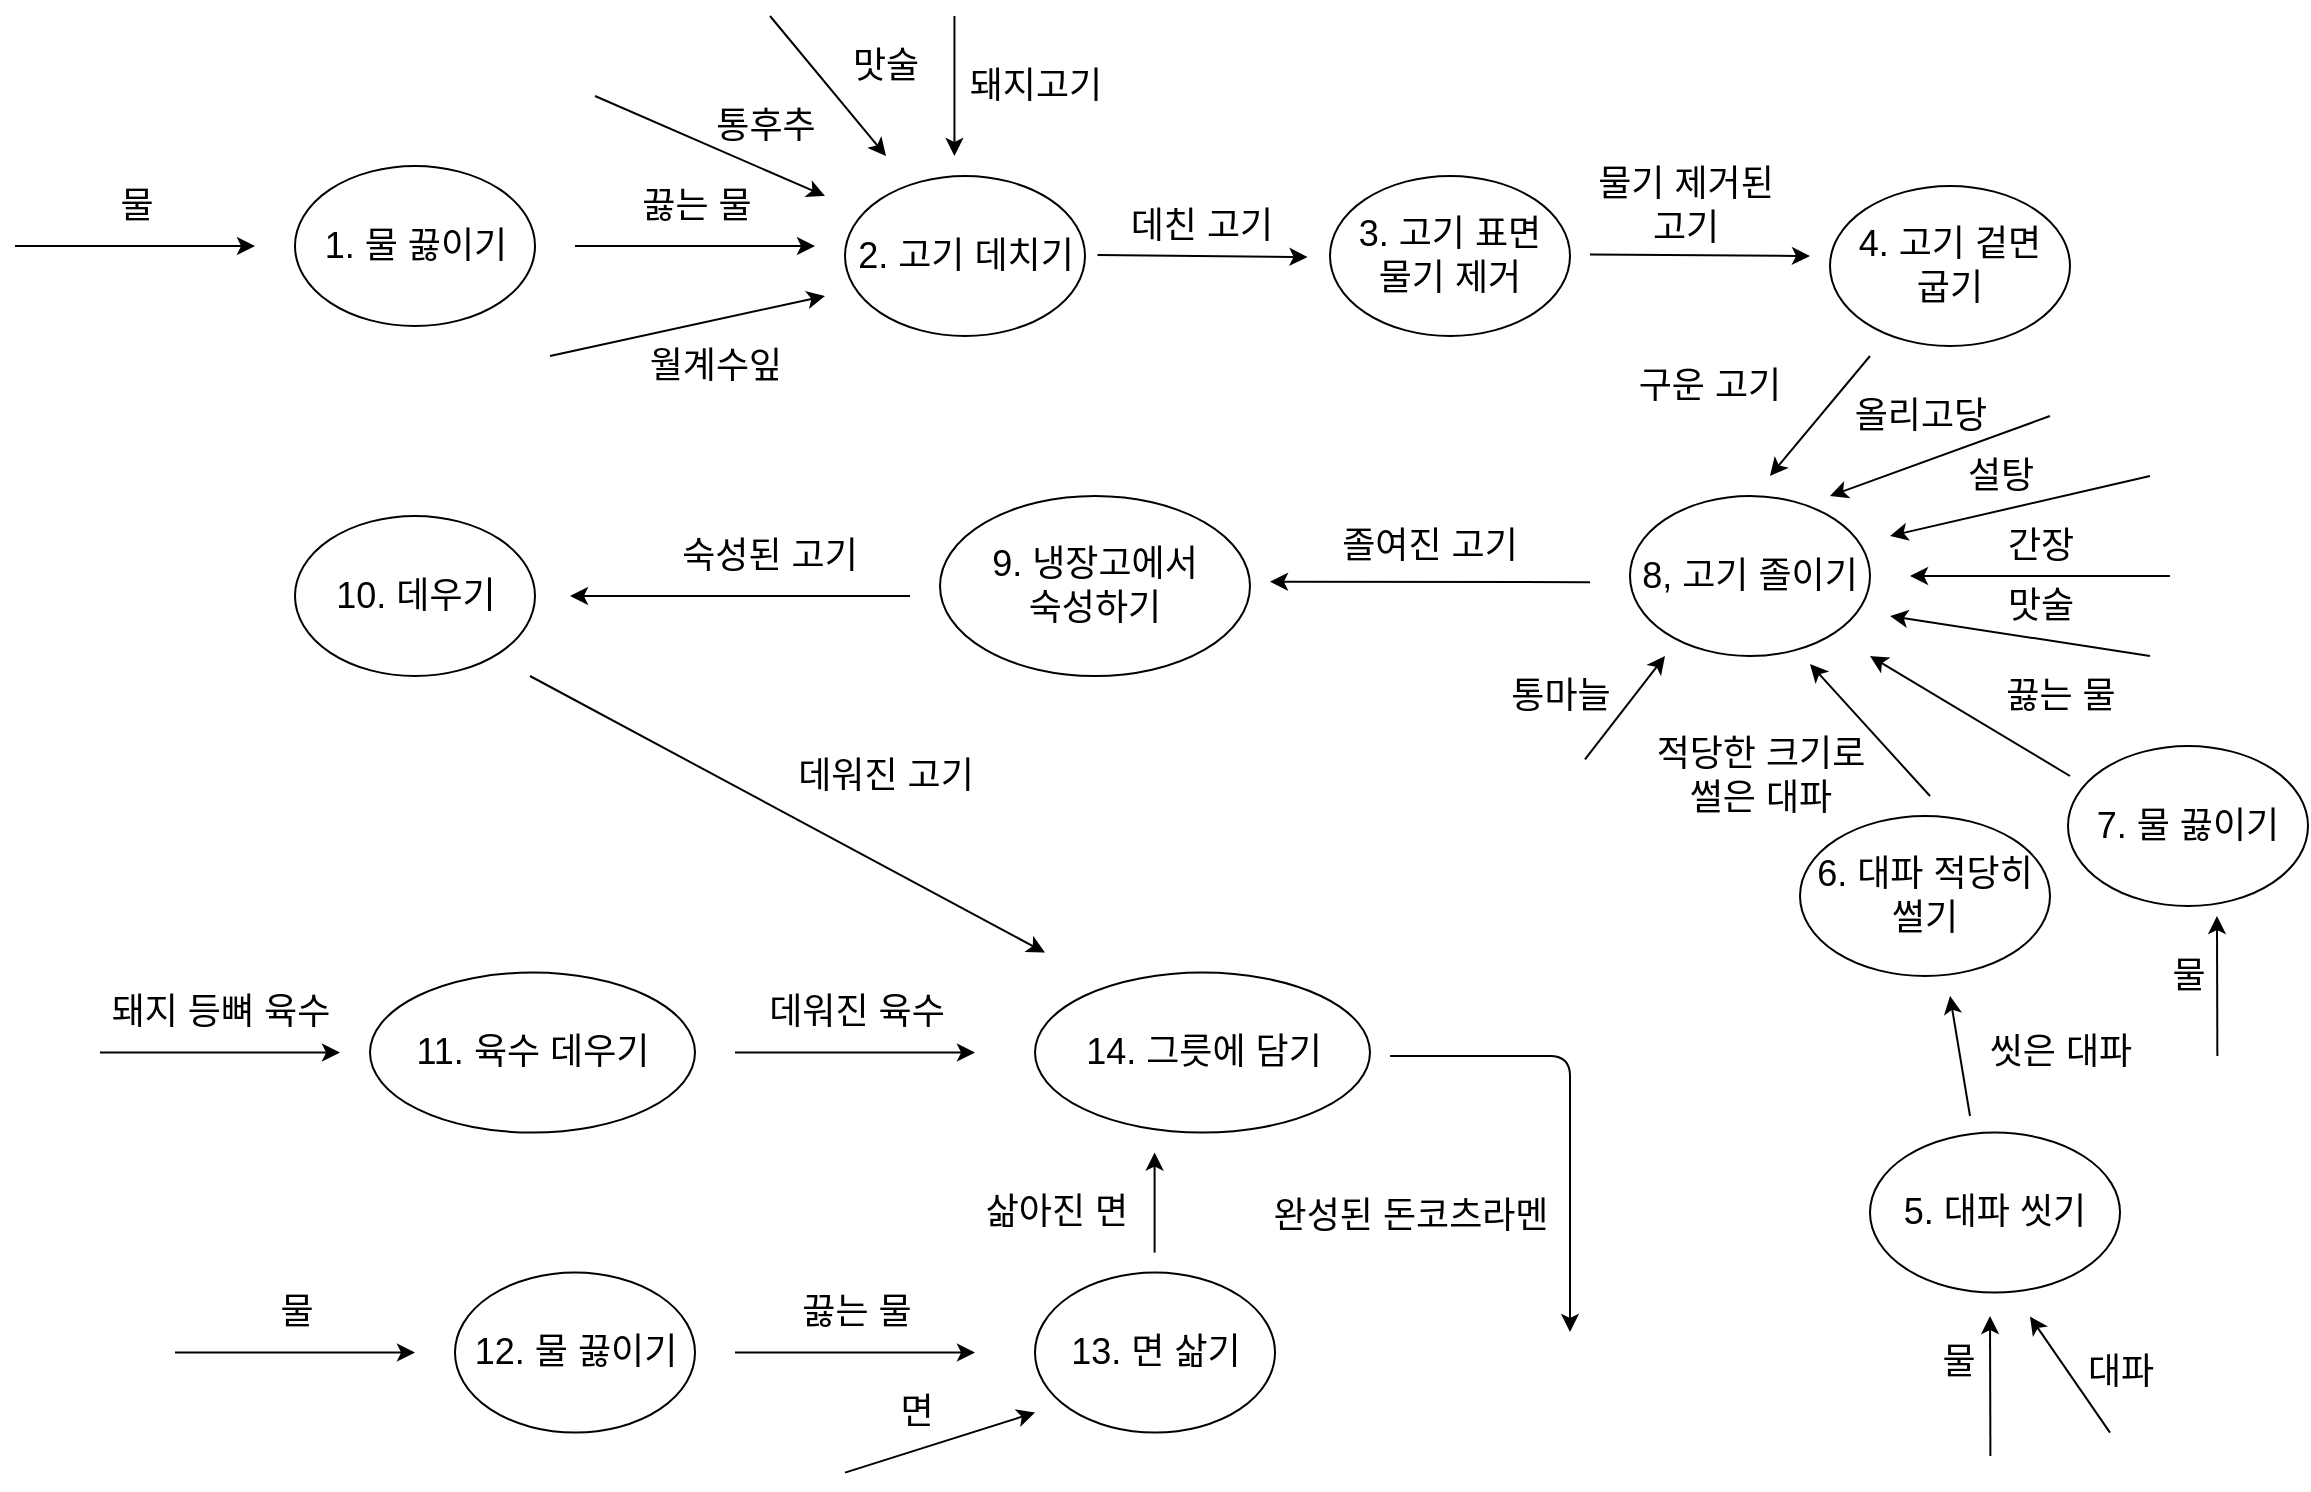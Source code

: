 <mxfile version="15.3.1" type="github">
  <diagram id="KtU2aRdOKYF484g9giqT" name="Page-1">
    <mxGraphModel dx="1235" dy="948" grid="1" gridSize="10" guides="1" tooltips="1" connect="1" arrows="1" fold="1" page="1" pageScale="1" pageWidth="1169" pageHeight="827" math="0" shadow="0">
      <root>
        <mxCell id="0" />
        <mxCell id="1" parent="0" />
        <mxCell id="4ka4wmr6u2VwpcD3s4QF-1" value="&lt;font style=&quot;font-size: 18px&quot;&gt;2. 고기 데치기&lt;/font&gt;" style="ellipse;whiteSpace=wrap;html=1;" vertex="1" parent="1">
          <mxGeometry x="437.5" y="100" width="120" height="80" as="geometry" />
        </mxCell>
        <mxCell id="4ka4wmr6u2VwpcD3s4QF-2" value="&lt;font style=&quot;font-size: 18px&quot;&gt;돼지고기&lt;br&gt;&lt;/font&gt;" style="text;html=1;strokeColor=none;fillColor=none;align=center;verticalAlign=middle;whiteSpace=wrap;rounded=0;" vertex="1" parent="1">
          <mxGeometry x="492.5" y="40" width="80" height="30" as="geometry" />
        </mxCell>
        <mxCell id="4ka4wmr6u2VwpcD3s4QF-3" value="" style="endArrow=classic;html=1;" edge="1" parent="1">
          <mxGeometry width="50" height="50" relative="1" as="geometry">
            <mxPoint x="492.22" y="20" as="sourcePoint" />
            <mxPoint x="492.22" y="90" as="targetPoint" />
          </mxGeometry>
        </mxCell>
        <mxCell id="4ka4wmr6u2VwpcD3s4QF-4" value="&lt;font style=&quot;font-size: 18px&quot;&gt;3. 고기 표면&lt;br&gt;물기 제거&lt;br&gt;&lt;/font&gt;" style="ellipse;whiteSpace=wrap;html=1;" vertex="1" parent="1">
          <mxGeometry x="680" y="100" width="120" height="80" as="geometry" />
        </mxCell>
        <mxCell id="4ka4wmr6u2VwpcD3s4QF-8" value="&lt;font style=&quot;font-size: 18px&quot;&gt;구운 고기&lt;br&gt;&lt;/font&gt;" style="text;html=1;strokeColor=none;fillColor=none;align=center;verticalAlign=middle;whiteSpace=wrap;rounded=0;" vertex="1" parent="1">
          <mxGeometry x="790" y="190" width="160" height="30" as="geometry" />
        </mxCell>
        <mxCell id="4ka4wmr6u2VwpcD3s4QF-9" value="" style="endArrow=classic;html=1;" edge="1" parent="1">
          <mxGeometry width="50" height="50" relative="1" as="geometry">
            <mxPoint x="950" y="190" as="sourcePoint" />
            <mxPoint x="900" y="250" as="targetPoint" />
            <Array as="points" />
          </mxGeometry>
        </mxCell>
        <mxCell id="4ka4wmr6u2VwpcD3s4QF-10" value="&lt;span style=&quot;font-size: 18px&quot;&gt;9. 냉장고에서&lt;br&gt;숙성하기&lt;/span&gt;" style="ellipse;whiteSpace=wrap;html=1;" vertex="1" parent="1">
          <mxGeometry x="485" y="260" width="155" height="90" as="geometry" />
        </mxCell>
        <mxCell id="4ka4wmr6u2VwpcD3s4QF-13" value="&lt;font style=&quot;font-size: 18px&quot;&gt;8, 고기 졸이기&lt;/font&gt;" style="ellipse;whiteSpace=wrap;html=1;" vertex="1" parent="1">
          <mxGeometry x="830" y="260" width="120" height="80" as="geometry" />
        </mxCell>
        <mxCell id="4ka4wmr6u2VwpcD3s4QF-14" value="&lt;font style=&quot;font-size: 18px&quot;&gt;졸여진 고기&lt;br&gt;&lt;/font&gt;" style="text;html=1;strokeColor=none;fillColor=none;align=center;verticalAlign=middle;whiteSpace=wrap;rounded=0;" vertex="1" parent="1">
          <mxGeometry x="650" y="269.5" width="160" height="30" as="geometry" />
        </mxCell>
        <mxCell id="4ka4wmr6u2VwpcD3s4QF-15" value="" style="endArrow=classic;html=1;" edge="1" parent="1">
          <mxGeometry width="50" height="50" relative="1" as="geometry">
            <mxPoint x="810" y="303.12" as="sourcePoint" />
            <mxPoint x="650" y="302.83" as="targetPoint" />
          </mxGeometry>
        </mxCell>
        <mxCell id="4ka4wmr6u2VwpcD3s4QF-19" value="" style="endArrow=classic;html=1;" edge="1" parent="1">
          <mxGeometry width="50" height="50" relative="1" as="geometry">
            <mxPoint x="1100" y="300" as="sourcePoint" />
            <mxPoint x="970" y="300" as="targetPoint" />
          </mxGeometry>
        </mxCell>
        <mxCell id="4ka4wmr6u2VwpcD3s4QF-21" value="" style="endArrow=classic;html=1;" edge="1" parent="1">
          <mxGeometry width="50" height="50" relative="1" as="geometry">
            <mxPoint x="470" y="310" as="sourcePoint" />
            <mxPoint x="300" y="310" as="targetPoint" />
            <Array as="points">
              <mxPoint x="350" y="310" />
            </Array>
          </mxGeometry>
        </mxCell>
        <mxCell id="4ka4wmr6u2VwpcD3s4QF-23" value="&lt;font style=&quot;font-size: 18px&quot;&gt;숙성된 고기&lt;br&gt;&lt;/font&gt;" style="text;html=1;strokeColor=none;fillColor=none;align=center;verticalAlign=middle;whiteSpace=wrap;rounded=0;" vertex="1" parent="1">
          <mxGeometry x="320" y="274.5" width="160" height="30" as="geometry" />
        </mxCell>
        <mxCell id="4ka4wmr6u2VwpcD3s4QF-24" value="&lt;span style=&quot;font-size: 18px&quot;&gt;10. 데우기&lt;br&gt;&lt;/span&gt;" style="ellipse;whiteSpace=wrap;html=1;" vertex="1" parent="1">
          <mxGeometry x="162.5" y="270" width="120" height="80" as="geometry" />
        </mxCell>
        <mxCell id="4ka4wmr6u2VwpcD3s4QF-25" value="&lt;font style=&quot;font-size: 18px&quot;&gt;데워진 고기&lt;br&gt;&lt;/font&gt;" style="text;html=1;strokeColor=none;fillColor=none;align=center;verticalAlign=middle;whiteSpace=wrap;rounded=0;" vertex="1" parent="1">
          <mxGeometry x="377.5" y="385" width="160" height="30" as="geometry" />
        </mxCell>
        <mxCell id="4ka4wmr6u2VwpcD3s4QF-26" value="" style="endArrow=classic;html=1;" edge="1" parent="1">
          <mxGeometry width="50" height="50" relative="1" as="geometry">
            <mxPoint x="280" y="350" as="sourcePoint" />
            <mxPoint x="537.5" y="488.29" as="targetPoint" />
          </mxGeometry>
        </mxCell>
        <mxCell id="4ka4wmr6u2VwpcD3s4QF-27" value="" style="endArrow=classic;html=1;" edge="1" parent="1">
          <mxGeometry width="50" height="50" relative="1" as="geometry">
            <mxPoint x="312.5" y="60" as="sourcePoint" />
            <mxPoint x="427.5" y="110" as="targetPoint" />
          </mxGeometry>
        </mxCell>
        <mxCell id="4ka4wmr6u2VwpcD3s4QF-28" value="&lt;font style=&quot;font-size: 18px&quot;&gt;통후추&lt;/font&gt;" style="text;html=1;strokeColor=none;fillColor=none;align=center;verticalAlign=middle;whiteSpace=wrap;rounded=0;" vertex="1" parent="1">
          <mxGeometry x="362.5" y="60" width="70" height="30" as="geometry" />
        </mxCell>
        <mxCell id="4ka4wmr6u2VwpcD3s4QF-29" value="" style="endArrow=classic;html=1;" edge="1" parent="1">
          <mxGeometry width="50" height="50" relative="1" as="geometry">
            <mxPoint x="290" y="190" as="sourcePoint" />
            <mxPoint x="427.5" y="160" as="targetPoint" />
          </mxGeometry>
        </mxCell>
        <mxCell id="4ka4wmr6u2VwpcD3s4QF-30" value="&lt;font style=&quot;font-size: 18px&quot;&gt;월계수잎&lt;/font&gt;" style="text;html=1;strokeColor=none;fillColor=none;align=center;verticalAlign=middle;whiteSpace=wrap;rounded=0;" vertex="1" parent="1">
          <mxGeometry x="327.5" y="180" width="90" height="30" as="geometry" />
        </mxCell>
        <mxCell id="4ka4wmr6u2VwpcD3s4QF-31" value="" style="endArrow=classic;html=1;" edge="1" parent="1">
          <mxGeometry width="50" height="50" relative="1" as="geometry">
            <mxPoint x="400" y="20" as="sourcePoint" />
            <mxPoint x="458" y="90" as="targetPoint" />
          </mxGeometry>
        </mxCell>
        <mxCell id="4ka4wmr6u2VwpcD3s4QF-32" value="&lt;font style=&quot;font-size: 18px&quot;&gt;맛술&lt;/font&gt;" style="text;html=1;strokeColor=none;fillColor=none;align=center;verticalAlign=middle;whiteSpace=wrap;rounded=0;" vertex="1" parent="1">
          <mxGeometry x="422.5" y="30" width="70" height="30" as="geometry" />
        </mxCell>
        <mxCell id="4ka4wmr6u2VwpcD3s4QF-33" value="&lt;font style=&quot;font-size: 18px&quot;&gt;간장&lt;/font&gt;" style="text;html=1;align=center;verticalAlign=middle;resizable=0;points=[];autosize=1;strokeColor=none;fillColor=none;" vertex="1" parent="1">
          <mxGeometry x="1010" y="274.5" width="50" height="20" as="geometry" />
        </mxCell>
        <mxCell id="4ka4wmr6u2VwpcD3s4QF-34" value="" style="endArrow=classic;html=1;" edge="1" parent="1">
          <mxGeometry width="50" height="50" relative="1" as="geometry">
            <mxPoint x="1090" y="340" as="sourcePoint" />
            <mxPoint x="960" y="320" as="targetPoint" />
          </mxGeometry>
        </mxCell>
        <mxCell id="4ka4wmr6u2VwpcD3s4QF-35" value="&lt;font style=&quot;font-size: 18px&quot;&gt;맛술&lt;/font&gt;" style="text;html=1;align=center;verticalAlign=middle;resizable=0;points=[];autosize=1;strokeColor=none;fillColor=none;" vertex="1" parent="1">
          <mxGeometry x="1010" y="304.5" width="50" height="20" as="geometry" />
        </mxCell>
        <mxCell id="4ka4wmr6u2VwpcD3s4QF-36" value="" style="endArrow=classic;html=1;" edge="1" parent="1">
          <mxGeometry width="50" height="50" relative="1" as="geometry">
            <mxPoint x="1050" y="400" as="sourcePoint" />
            <mxPoint x="950" y="340" as="targetPoint" />
          </mxGeometry>
        </mxCell>
        <mxCell id="4ka4wmr6u2VwpcD3s4QF-37" value="&lt;font style=&quot;font-size: 18px&quot;&gt;끓는 물&lt;/font&gt;" style="text;html=1;align=center;verticalAlign=middle;resizable=0;points=[];autosize=1;strokeColor=none;fillColor=none;" vertex="1" parent="1">
          <mxGeometry x="1010" y="350" width="70" height="20" as="geometry" />
        </mxCell>
        <mxCell id="4ka4wmr6u2VwpcD3s4QF-41" value="&lt;font style=&quot;font-size: 18px&quot;&gt;올리고당&lt;/font&gt;" style="text;html=1;align=center;verticalAlign=middle;resizable=0;points=[];autosize=1;strokeColor=none;fillColor=none;" vertex="1" parent="1">
          <mxGeometry x="930" y="210" width="90" height="20" as="geometry" />
        </mxCell>
        <mxCell id="4ka4wmr6u2VwpcD3s4QF-42" value="" style="endArrow=classic;html=1;" edge="1" parent="1">
          <mxGeometry width="50" height="50" relative="1" as="geometry">
            <mxPoint x="1090" y="250" as="sourcePoint" />
            <mxPoint x="960" y="280" as="targetPoint" />
          </mxGeometry>
        </mxCell>
        <mxCell id="4ka4wmr6u2VwpcD3s4QF-43" value="&lt;font style=&quot;font-size: 18px&quot;&gt;설탕&lt;/font&gt;" style="text;html=1;align=center;verticalAlign=middle;resizable=0;points=[];autosize=1;strokeColor=none;fillColor=none;" vertex="1" parent="1">
          <mxGeometry x="990" y="240" width="50" height="20" as="geometry" />
        </mxCell>
        <mxCell id="4ka4wmr6u2VwpcD3s4QF-44" value="" style="endArrow=classic;html=1;" edge="1" parent="1">
          <mxGeometry width="50" height="50" relative="1" as="geometry">
            <mxPoint x="980" y="410" as="sourcePoint" />
            <mxPoint x="920" y="344" as="targetPoint" />
          </mxGeometry>
        </mxCell>
        <mxCell id="4ka4wmr6u2VwpcD3s4QF-46" value="" style="endArrow=classic;html=1;" edge="1" parent="1">
          <mxGeometry width="50" height="50" relative="1" as="geometry">
            <mxPoint x="102.5" y="688.29" as="sourcePoint" />
            <mxPoint x="222.5" y="688.29" as="targetPoint" />
          </mxGeometry>
        </mxCell>
        <mxCell id="4ka4wmr6u2VwpcD3s4QF-47" value="&lt;font style=&quot;font-size: 18px&quot;&gt;물&lt;/font&gt;" style="text;html=1;align=center;verticalAlign=middle;resizable=0;points=[];autosize=1;strokeColor=none;fillColor=none;" vertex="1" parent="1">
          <mxGeometry x="147.5" y="658.29" width="30" height="20" as="geometry" />
        </mxCell>
        <mxCell id="4ka4wmr6u2VwpcD3s4QF-48" value="&lt;span style=&quot;font-size: 18px&quot;&gt;12. 물 끓이기&lt;br&gt;&lt;/span&gt;" style="ellipse;whiteSpace=wrap;html=1;" vertex="1" parent="1">
          <mxGeometry x="242.5" y="648.29" width="120" height="80" as="geometry" />
        </mxCell>
        <mxCell id="4ka4wmr6u2VwpcD3s4QF-49" value="" style="endArrow=classic;html=1;" edge="1" parent="1">
          <mxGeometry width="50" height="50" relative="1" as="geometry">
            <mxPoint x="382.5" y="688.29" as="sourcePoint" />
            <mxPoint x="502.5" y="688.29" as="targetPoint" />
          </mxGeometry>
        </mxCell>
        <mxCell id="4ka4wmr6u2VwpcD3s4QF-50" value="&lt;font style=&quot;font-size: 18px&quot;&gt;끓는 물&lt;/font&gt;" style="text;html=1;align=center;verticalAlign=middle;resizable=0;points=[];autosize=1;strokeColor=none;fillColor=none;" vertex="1" parent="1">
          <mxGeometry x="407.5" y="658.29" width="70" height="20" as="geometry" />
        </mxCell>
        <mxCell id="4ka4wmr6u2VwpcD3s4QF-51" value="&lt;span style=&quot;font-size: 18px&quot;&gt;13. 면 삶기&lt;br&gt;&lt;/span&gt;" style="ellipse;whiteSpace=wrap;html=1;" vertex="1" parent="1">
          <mxGeometry x="532.5" y="648.29" width="120" height="80" as="geometry" />
        </mxCell>
        <mxCell id="4ka4wmr6u2VwpcD3s4QF-52" value="" style="endArrow=classic;html=1;" edge="1" parent="1">
          <mxGeometry width="50" height="50" relative="1" as="geometry">
            <mxPoint x="65" y="538.29" as="sourcePoint" />
            <mxPoint x="185" y="538.29" as="targetPoint" />
          </mxGeometry>
        </mxCell>
        <mxCell id="4ka4wmr6u2VwpcD3s4QF-53" value="&lt;font style=&quot;font-size: 18px&quot;&gt;돼지 등뼈 육수&lt;/font&gt;" style="text;html=1;align=center;verticalAlign=middle;resizable=0;points=[];autosize=1;strokeColor=none;fillColor=none;" vertex="1" parent="1">
          <mxGeometry x="60" y="508.29" width="130" height="20" as="geometry" />
        </mxCell>
        <mxCell id="4ka4wmr6u2VwpcD3s4QF-54" value="&lt;span style=&quot;font-size: 18px&quot;&gt;11. 육수 데우기&lt;br&gt;&lt;/span&gt;" style="ellipse;whiteSpace=wrap;html=1;" vertex="1" parent="1">
          <mxGeometry x="200" y="498.29" width="162.5" height="80" as="geometry" />
        </mxCell>
        <mxCell id="4ka4wmr6u2VwpcD3s4QF-55" value="" style="endArrow=classic;html=1;" edge="1" parent="1">
          <mxGeometry width="50" height="50" relative="1" as="geometry">
            <mxPoint x="382.5" y="538.29" as="sourcePoint" />
            <mxPoint x="502.5" y="538.29" as="targetPoint" />
          </mxGeometry>
        </mxCell>
        <mxCell id="4ka4wmr6u2VwpcD3s4QF-56" value="&lt;font style=&quot;font-size: 18px&quot;&gt;데워진 육수&lt;/font&gt;" style="text;html=1;align=center;verticalAlign=middle;resizable=0;points=[];autosize=1;strokeColor=none;fillColor=none;" vertex="1" parent="1">
          <mxGeometry x="387.5" y="508.29" width="110" height="20" as="geometry" />
        </mxCell>
        <mxCell id="4ka4wmr6u2VwpcD3s4QF-58" value="&lt;span style=&quot;font-size: 18px&quot;&gt;14. 그릇에 담기&lt;br&gt;&lt;/span&gt;" style="ellipse;whiteSpace=wrap;html=1;" vertex="1" parent="1">
          <mxGeometry x="532.5" y="498.29" width="167.5" height="80" as="geometry" />
        </mxCell>
        <mxCell id="4ka4wmr6u2VwpcD3s4QF-60" value="" style="endArrow=classic;html=1;" edge="1" parent="1">
          <mxGeometry width="50" height="50" relative="1" as="geometry">
            <mxPoint x="592.3" y="638.29" as="sourcePoint" />
            <mxPoint x="592.3" y="588.29" as="targetPoint" />
          </mxGeometry>
        </mxCell>
        <mxCell id="4ka4wmr6u2VwpcD3s4QF-61" value="&lt;font style=&quot;font-size: 18px&quot;&gt;삶아진 면&lt;/font&gt;" style="text;html=1;align=center;verticalAlign=middle;resizable=0;points=[];autosize=1;strokeColor=none;fillColor=none;" vertex="1" parent="1">
          <mxGeometry x="497.5" y="608.29" width="90" height="20" as="geometry" />
        </mxCell>
        <mxCell id="4ka4wmr6u2VwpcD3s4QF-62" value="" style="endArrow=classic;html=1;" edge="1" parent="1">
          <mxGeometry width="50" height="50" relative="1" as="geometry">
            <mxPoint x="437.5" y="748.29" as="sourcePoint" />
            <mxPoint x="532.5" y="718.29" as="targetPoint" />
          </mxGeometry>
        </mxCell>
        <mxCell id="4ka4wmr6u2VwpcD3s4QF-63" value="&lt;font style=&quot;font-size: 18px&quot;&gt;면&lt;/font&gt;" style="text;html=1;align=center;verticalAlign=middle;resizable=0;points=[];autosize=1;strokeColor=none;fillColor=none;" vertex="1" parent="1">
          <mxGeometry x="457.5" y="708.29" width="30" height="20" as="geometry" />
        </mxCell>
        <mxCell id="4ka4wmr6u2VwpcD3s4QF-65" value="" style="endArrow=classic;html=1;" edge="1" parent="1">
          <mxGeometry width="50" height="50" relative="1" as="geometry">
            <mxPoint x="22.5" y="135" as="sourcePoint" />
            <mxPoint x="142.5" y="135" as="targetPoint" />
          </mxGeometry>
        </mxCell>
        <mxCell id="4ka4wmr6u2VwpcD3s4QF-66" value="&lt;font style=&quot;font-size: 18px&quot;&gt;물&lt;/font&gt;" style="text;html=1;align=center;verticalAlign=middle;resizable=0;points=[];autosize=1;strokeColor=none;fillColor=none;" vertex="1" parent="1">
          <mxGeometry x="67.5" y="105" width="30" height="20" as="geometry" />
        </mxCell>
        <mxCell id="4ka4wmr6u2VwpcD3s4QF-67" value="&lt;span style=&quot;font-size: 18px&quot;&gt;1. 물 끓이기&lt;br&gt;&lt;/span&gt;" style="ellipse;whiteSpace=wrap;html=1;" vertex="1" parent="1">
          <mxGeometry x="162.5" y="95" width="120" height="80" as="geometry" />
        </mxCell>
        <mxCell id="4ka4wmr6u2VwpcD3s4QF-68" value="" style="endArrow=classic;html=1;" edge="1" parent="1">
          <mxGeometry width="50" height="50" relative="1" as="geometry">
            <mxPoint x="302.5" y="135" as="sourcePoint" />
            <mxPoint x="422.5" y="135" as="targetPoint" />
          </mxGeometry>
        </mxCell>
        <mxCell id="4ka4wmr6u2VwpcD3s4QF-69" value="&lt;font style=&quot;font-size: 18px&quot;&gt;끓는 물&lt;/font&gt;" style="text;html=1;align=center;verticalAlign=middle;resizable=0;points=[];autosize=1;strokeColor=none;fillColor=none;" vertex="1" parent="1">
          <mxGeometry x="327.5" y="105" width="70" height="20" as="geometry" />
        </mxCell>
        <mxCell id="4ka4wmr6u2VwpcD3s4QF-73" value="" style="endArrow=classic;html=1;" edge="1" parent="1">
          <mxGeometry width="50" height="50" relative="1" as="geometry">
            <mxPoint x="1040" y="220" as="sourcePoint" />
            <mxPoint x="930" y="260" as="targetPoint" />
          </mxGeometry>
        </mxCell>
        <mxCell id="4ka4wmr6u2VwpcD3s4QF-76" value="&lt;span style=&quot;font-size: 18px&quot;&gt;7. 물 끓이기&lt;br&gt;&lt;/span&gt;" style="ellipse;whiteSpace=wrap;html=1;" vertex="1" parent="1">
          <mxGeometry x="1049" y="385" width="120" height="80" as="geometry" />
        </mxCell>
        <mxCell id="4ka4wmr6u2VwpcD3s4QF-77" value="" style="endArrow=classic;html=1;" edge="1" parent="1">
          <mxGeometry width="50" height="50" relative="1" as="geometry">
            <mxPoint x="1123.68" y="540" as="sourcePoint" />
            <mxPoint x="1123.48" y="470" as="targetPoint" />
          </mxGeometry>
        </mxCell>
        <mxCell id="4ka4wmr6u2VwpcD3s4QF-78" value="&lt;font style=&quot;font-size: 18px&quot;&gt;물&lt;/font&gt;" style="text;html=1;align=center;verticalAlign=middle;resizable=0;points=[];autosize=1;strokeColor=none;fillColor=none;" vertex="1" parent="1">
          <mxGeometry x="1093.68" y="490" width="30" height="20" as="geometry" />
        </mxCell>
        <mxCell id="4ka4wmr6u2VwpcD3s4QF-79" value="&lt;font style=&quot;font-size: 18px&quot;&gt;물기 제거된 고기&lt;br&gt;&lt;/font&gt;" style="text;html=1;strokeColor=none;fillColor=none;align=center;verticalAlign=middle;whiteSpace=wrap;rounded=0;" vertex="1" parent="1">
          <mxGeometry x="807.5" y="100" width="100" height="30" as="geometry" />
        </mxCell>
        <mxCell id="4ka4wmr6u2VwpcD3s4QF-80" value="" style="endArrow=classic;html=1;" edge="1" parent="1">
          <mxGeometry width="50" height="50" relative="1" as="geometry">
            <mxPoint x="810" y="139.31" as="sourcePoint" />
            <mxPoint x="920" y="140" as="targetPoint" />
          </mxGeometry>
        </mxCell>
        <mxCell id="4ka4wmr6u2VwpcD3s4QF-81" value="&lt;font style=&quot;font-size: 18px&quot;&gt;4. 고기 겉면&lt;br&gt;굽기&lt;br&gt;&lt;/font&gt;" style="ellipse;whiteSpace=wrap;html=1;" vertex="1" parent="1">
          <mxGeometry x="930" y="105" width="120" height="80" as="geometry" />
        </mxCell>
        <mxCell id="4ka4wmr6u2VwpcD3s4QF-85" value="&lt;span style=&quot;font-size: 18px&quot;&gt;5. 대파 씻기&lt;br&gt;&lt;/span&gt;" style="ellipse;whiteSpace=wrap;html=1;" vertex="1" parent="1">
          <mxGeometry x="950" y="578.29" width="125" height="80" as="geometry" />
        </mxCell>
        <mxCell id="4ka4wmr6u2VwpcD3s4QF-86" value="" style="endArrow=classic;html=1;" edge="1" parent="1">
          <mxGeometry width="50" height="50" relative="1" as="geometry">
            <mxPoint x="1000" y="570" as="sourcePoint" />
            <mxPoint x="990" y="510" as="targetPoint" />
          </mxGeometry>
        </mxCell>
        <mxCell id="4ka4wmr6u2VwpcD3s4QF-87" value="&lt;font style=&quot;font-size: 18px&quot;&gt;씻은 대파&lt;/font&gt;" style="text;html=1;align=center;verticalAlign=middle;resizable=0;points=[];autosize=1;strokeColor=none;fillColor=none;" vertex="1" parent="1">
          <mxGeometry x="1000" y="528.29" width="90" height="20" as="geometry" />
        </mxCell>
        <mxCell id="4ka4wmr6u2VwpcD3s4QF-88" value="" style="endArrow=classic;html=1;" edge="1" parent="1">
          <mxGeometry width="50" height="50" relative="1" as="geometry">
            <mxPoint x="807.5" y="391.71" as="sourcePoint" />
            <mxPoint x="847.5" y="340" as="targetPoint" />
          </mxGeometry>
        </mxCell>
        <mxCell id="4ka4wmr6u2VwpcD3s4QF-89" value="&lt;font style=&quot;font-size: 18px&quot;&gt;통마늘&lt;/font&gt;" style="text;html=1;align=center;verticalAlign=middle;resizable=0;points=[];autosize=1;strokeColor=none;fillColor=none;" vertex="1" parent="1">
          <mxGeometry x="760" y="350.0" width="70" height="20" as="geometry" />
        </mxCell>
        <mxCell id="4ka4wmr6u2VwpcD3s4QF-91" value="" style="endArrow=classic;html=1;" edge="1" parent="1">
          <mxGeometry width="50" height="50" relative="1" as="geometry">
            <mxPoint x="1070" y="728.29" as="sourcePoint" />
            <mxPoint x="1030" y="670.29" as="targetPoint" />
          </mxGeometry>
        </mxCell>
        <mxCell id="4ka4wmr6u2VwpcD3s4QF-92" value="&lt;font style=&quot;font-size: 18px&quot;&gt;대파&lt;/font&gt;" style="text;html=1;align=center;verticalAlign=middle;resizable=0;points=[];autosize=1;strokeColor=none;fillColor=none;" vertex="1" parent="1">
          <mxGeometry x="1050" y="688.29" width="50" height="20" as="geometry" />
        </mxCell>
        <mxCell id="4ka4wmr6u2VwpcD3s4QF-93" value="" style="endArrow=classic;html=1;" edge="1" parent="1">
          <mxGeometry width="50" height="50" relative="1" as="geometry">
            <mxPoint x="710" y="540" as="sourcePoint" />
            <mxPoint x="800" y="678" as="targetPoint" />
            <Array as="points">
              <mxPoint x="800" y="540" />
            </Array>
          </mxGeometry>
        </mxCell>
        <mxCell id="4ka4wmr6u2VwpcD3s4QF-94" value="&lt;font style=&quot;font-size: 18px&quot;&gt;완성된 돈코츠라멘&lt;/font&gt;" style="text;html=1;align=center;verticalAlign=middle;resizable=0;points=[];autosize=1;strokeColor=none;fillColor=none;" vertex="1" parent="1">
          <mxGeometry x="640" y="610" width="160" height="20" as="geometry" />
        </mxCell>
        <mxCell id="4ka4wmr6u2VwpcD3s4QF-95" value="&lt;font style=&quot;font-size: 18px&quot;&gt;데친 고기&lt;br&gt;&lt;/font&gt;" style="text;html=1;strokeColor=none;fillColor=none;align=center;verticalAlign=middle;whiteSpace=wrap;rounded=0;" vertex="1" parent="1">
          <mxGeometry x="569.38" y="110" width="93.75" height="30" as="geometry" />
        </mxCell>
        <mxCell id="4ka4wmr6u2VwpcD3s4QF-96" value="" style="endArrow=classic;html=1;" edge="1" parent="1">
          <mxGeometry width="50" height="50" relative="1" as="geometry">
            <mxPoint x="563.75" y="139.5" as="sourcePoint" />
            <mxPoint x="668.75" y="140.5" as="targetPoint" />
          </mxGeometry>
        </mxCell>
        <mxCell id="4ka4wmr6u2VwpcD3s4QF-99" value="" style="endArrow=classic;html=1;" edge="1" parent="1">
          <mxGeometry width="50" height="50" relative="1" as="geometry">
            <mxPoint x="1010.2" y="740" as="sourcePoint" />
            <mxPoint x="1010.0" y="670" as="targetPoint" />
          </mxGeometry>
        </mxCell>
        <mxCell id="4ka4wmr6u2VwpcD3s4QF-100" value="&lt;font style=&quot;font-size: 18px&quot;&gt;물&lt;/font&gt;" style="text;html=1;align=center;verticalAlign=middle;resizable=0;points=[];autosize=1;strokeColor=none;fillColor=none;" vertex="1" parent="1">
          <mxGeometry x="978.77" y="683.29" width="30" height="20" as="geometry" />
        </mxCell>
        <mxCell id="4ka4wmr6u2VwpcD3s4QF-101" value="&lt;span style=&quot;font-size: 18px&quot;&gt;6. 대파 적당히&lt;br&gt;썰기&lt;br&gt;&lt;/span&gt;" style="ellipse;whiteSpace=wrap;html=1;" vertex="1" parent="1">
          <mxGeometry x="915" y="420.0" width="125" height="80" as="geometry" />
        </mxCell>
        <mxCell id="4ka4wmr6u2VwpcD3s4QF-102" value="&lt;span style=&quot;font-size: 18px&quot;&gt;적당한 크기로&lt;br&gt;썰은 대파&lt;/span&gt;" style="text;html=1;align=center;verticalAlign=middle;resizable=0;points=[];autosize=1;strokeColor=none;fillColor=none;" vertex="1" parent="1">
          <mxGeometry x="830" y="380.0" width="130" height="40" as="geometry" />
        </mxCell>
      </root>
    </mxGraphModel>
  </diagram>
</mxfile>
